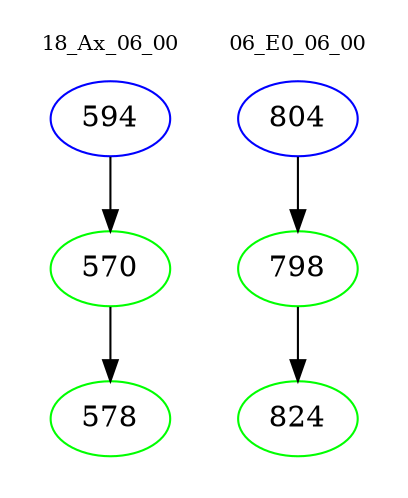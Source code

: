 digraph{
subgraph cluster_0 {
color = white
label = "18_Ax_06_00";
fontsize=10;
T0_594 [label="594", color="blue"]
T0_594 -> T0_570 [color="black"]
T0_570 [label="570", color="green"]
T0_570 -> T0_578 [color="black"]
T0_578 [label="578", color="green"]
}
subgraph cluster_1 {
color = white
label = "06_E0_06_00";
fontsize=10;
T1_804 [label="804", color="blue"]
T1_804 -> T1_798 [color="black"]
T1_798 [label="798", color="green"]
T1_798 -> T1_824 [color="black"]
T1_824 [label="824", color="green"]
}
}
